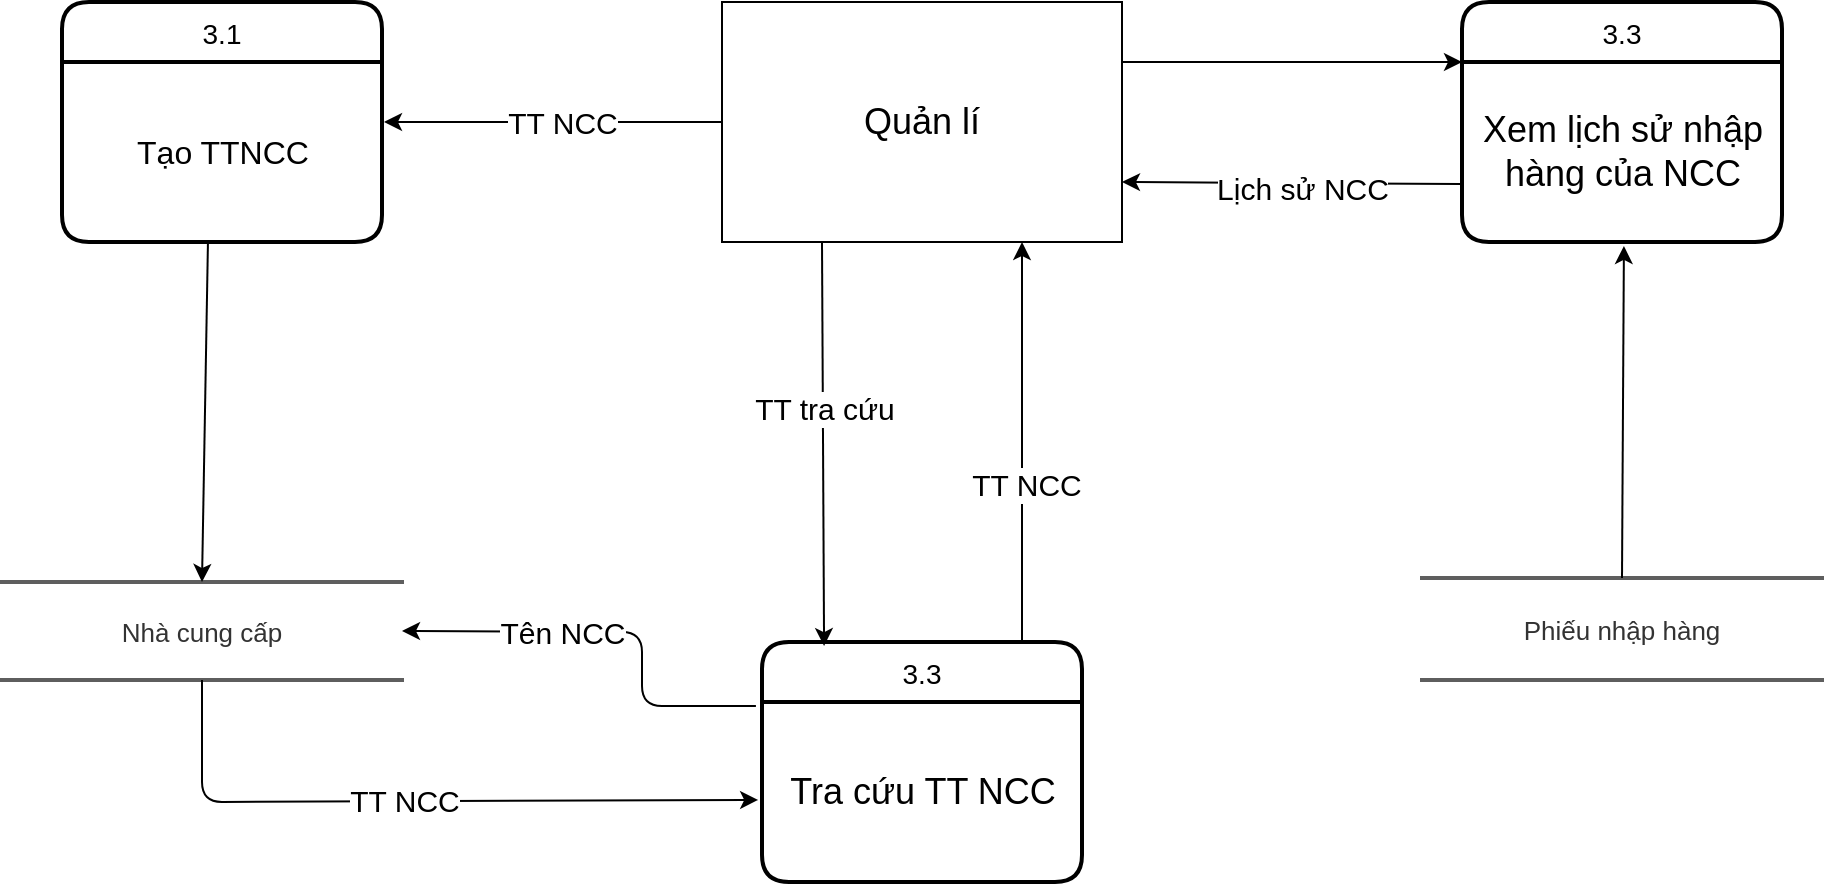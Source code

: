 <mxfile version="13.8.8" type="github">
  <diagram id="CazbmHaNj5xHQsnyjhl3" name="Page-1">
    <mxGraphModel dx="1422" dy="794" grid="1" gridSize="10" guides="1" tooltips="1" connect="1" arrows="1" fold="1" page="1" pageScale="1" pageWidth="1654" pageHeight="2336" math="0" shadow="0">
      <root>
        <mxCell id="0" />
        <mxCell id="1" parent="0" />
        <mxCell id="vbs_Vf9ybg9Sg6Uj3vyT-18" value="3.1" style="swimlane;childLayout=stackLayout;horizontal=1;startSize=30;horizontalStack=0;rounded=1;fontSize=14;fontStyle=0;strokeWidth=2;resizeParent=0;resizeLast=1;shadow=0;dashed=0;align=center;" vertex="1" parent="1">
          <mxGeometry x="150" y="240" width="160" height="120" as="geometry" />
        </mxCell>
        <mxCell id="vbs_Vf9ybg9Sg6Uj3vyT-25" value="&lt;font style=&quot;font-size: 16px&quot;&gt;Tạo TTNCC&lt;/font&gt;" style="text;html=1;align=center;verticalAlign=middle;resizable=0;points=[];autosize=1;" vertex="1" parent="vbs_Vf9ybg9Sg6Uj3vyT-18">
          <mxGeometry y="30" width="160" height="90" as="geometry" />
        </mxCell>
        <mxCell id="vbs_Vf9ybg9Sg6Uj3vyT-21" value="3.3" style="swimlane;childLayout=stackLayout;horizontal=1;startSize=30;horizontalStack=0;rounded=1;fontSize=14;fontStyle=0;strokeWidth=2;resizeParent=0;resizeLast=1;shadow=0;dashed=0;align=center;" vertex="1" parent="1">
          <mxGeometry x="500" y="560" width="160" height="120" as="geometry" />
        </mxCell>
        <mxCell id="vbs_Vf9ybg9Sg6Uj3vyT-33" value="&lt;font style=&quot;font-size: 18px&quot;&gt;Tra cứu TT NCC&lt;/font&gt;" style="text;html=1;align=center;verticalAlign=middle;resizable=0;points=[];autosize=1;" vertex="1" parent="vbs_Vf9ybg9Sg6Uj3vyT-21">
          <mxGeometry y="30" width="160" height="90" as="geometry" />
        </mxCell>
        <UserObject label="Nhà cung cấp" lucidchartObjectId="rGYJJDmue9f1" id="vbs_Vf9ybg9Sg6Uj3vyT-22">
          <mxCell style="html=1;whiteSpace=wrap;shape=partialRectangle;right=0;left=0;whiteSpace=wrap;fontSize=13;fontColor=#333333;spacing=0;strokeColor=#5e5e5e;strokeOpacity=100;rounded=1;absoluteArcSize=1;arcSize=7.2;strokeWidth=2;" vertex="1" zOrder="24" parent="1">
            <mxGeometry x="120" y="530" width="200" height="49" as="geometry" />
          </mxCell>
        </UserObject>
        <UserObject label="Phiếu nhập hàng" lucidchartObjectId="rGYJJDmue9f1" id="vbs_Vf9ybg9Sg6Uj3vyT-23">
          <mxCell style="html=1;whiteSpace=wrap;shape=partialRectangle;right=0;left=0;whiteSpace=wrap;fontSize=13;fontColor=#333333;spacing=0;strokeColor=#5e5e5e;strokeOpacity=100;rounded=1;absoluteArcSize=1;arcSize=7.2;strokeWidth=2;" vertex="1" zOrder="24" parent="1">
            <mxGeometry x="830" y="528" width="200" height="51" as="geometry" />
          </mxCell>
        </UserObject>
        <mxCell id="vbs_Vf9ybg9Sg6Uj3vyT-24" value="Quản lí" style="whiteSpace=wrap;html=1;align=center;fontSize=18;" vertex="1" parent="1">
          <mxGeometry x="480" y="240" width="200" height="120" as="geometry" />
        </mxCell>
        <mxCell id="vbs_Vf9ybg9Sg6Uj3vyT-16" value="3.3" style="swimlane;childLayout=stackLayout;horizontal=1;startSize=30;horizontalStack=0;rounded=1;fontSize=14;fontStyle=0;strokeWidth=2;resizeParent=0;resizeLast=1;shadow=0;dashed=0;align=center;" vertex="1" parent="1">
          <mxGeometry x="850" y="240" width="160" height="120" as="geometry" />
        </mxCell>
        <mxCell id="vbs_Vf9ybg9Sg6Uj3vyT-26" value="&lt;font style=&quot;font-size: 18px&quot;&gt;Xem lịch sử nhập &lt;br&gt;hàng của NCC&lt;/font&gt;" style="text;html=1;align=center;verticalAlign=middle;resizable=0;points=[];autosize=1;" vertex="1" parent="vbs_Vf9ybg9Sg6Uj3vyT-16">
          <mxGeometry y="30" width="160" height="90" as="geometry" />
        </mxCell>
        <mxCell id="vbs_Vf9ybg9Sg6Uj3vyT-27" value="" style="endArrow=classic;html=1;exitX=0;exitY=0.5;exitDx=0;exitDy=0;" edge="1" parent="1" source="vbs_Vf9ybg9Sg6Uj3vyT-24">
          <mxGeometry width="50" height="50" relative="1" as="geometry">
            <mxPoint x="700" y="430" as="sourcePoint" />
            <mxPoint x="311" y="300" as="targetPoint" />
          </mxGeometry>
        </mxCell>
        <mxCell id="vbs_Vf9ybg9Sg6Uj3vyT-40" value="TT NCC" style="edgeLabel;html=1;align=center;verticalAlign=middle;resizable=0;points=[];fontSize=15;" vertex="1" connectable="0" parent="vbs_Vf9ybg9Sg6Uj3vyT-27">
          <mxGeometry x="0.183" y="2" relative="1" as="geometry">
            <mxPoint x="20" y="-2" as="offset" />
          </mxGeometry>
        </mxCell>
        <mxCell id="vbs_Vf9ybg9Sg6Uj3vyT-28" value="" style="endArrow=classic;html=1;exitX=0.456;exitY=1.011;exitDx=0;exitDy=0;exitPerimeter=0;entryX=0.5;entryY=0;entryDx=0;entryDy=0;" edge="1" parent="1" source="vbs_Vf9ybg9Sg6Uj3vyT-25" target="vbs_Vf9ybg9Sg6Uj3vyT-22">
          <mxGeometry width="50" height="50" relative="1" as="geometry">
            <mxPoint x="700" y="430" as="sourcePoint" />
            <mxPoint x="750" y="380" as="targetPoint" />
            <Array as="points" />
          </mxGeometry>
        </mxCell>
        <mxCell id="vbs_Vf9ybg9Sg6Uj3vyT-29" value="" style="endArrow=classic;html=1;exitX=0.5;exitY=0;exitDx=0;exitDy=0;entryX=0.506;entryY=1.022;entryDx=0;entryDy=0;entryPerimeter=0;" edge="1" parent="1" source="vbs_Vf9ybg9Sg6Uj3vyT-23" target="vbs_Vf9ybg9Sg6Uj3vyT-26">
          <mxGeometry width="50" height="50" relative="1" as="geometry">
            <mxPoint x="700" y="430" as="sourcePoint" />
            <mxPoint x="750" y="380" as="targetPoint" />
          </mxGeometry>
        </mxCell>
        <mxCell id="vbs_Vf9ybg9Sg6Uj3vyT-30" value="" style="endArrow=classic;html=1;exitX=1;exitY=0.25;exitDx=0;exitDy=0;entryX=0;entryY=0.25;entryDx=0;entryDy=0;" edge="1" parent="1" source="vbs_Vf9ybg9Sg6Uj3vyT-24" target="vbs_Vf9ybg9Sg6Uj3vyT-16">
          <mxGeometry width="50" height="50" relative="1" as="geometry">
            <mxPoint x="700" y="430" as="sourcePoint" />
            <mxPoint x="750" y="380" as="targetPoint" />
          </mxGeometry>
        </mxCell>
        <mxCell id="vbs_Vf9ybg9Sg6Uj3vyT-31" value="" style="endArrow=classic;html=1;exitX=-0.006;exitY=0.678;exitDx=0;exitDy=0;exitPerimeter=0;entryX=1;entryY=0.75;entryDx=0;entryDy=0;" edge="1" parent="1" source="vbs_Vf9ybg9Sg6Uj3vyT-26" target="vbs_Vf9ybg9Sg6Uj3vyT-24">
          <mxGeometry width="50" height="50" relative="1" as="geometry">
            <mxPoint x="700" y="430" as="sourcePoint" />
            <mxPoint x="750" y="380" as="targetPoint" />
          </mxGeometry>
        </mxCell>
        <mxCell id="vbs_Vf9ybg9Sg6Uj3vyT-42" value="Lịch sử NCC" style="edgeLabel;html=1;align=center;verticalAlign=middle;resizable=0;points=[];fontSize=15;" vertex="1" connectable="0" parent="vbs_Vf9ybg9Sg6Uj3vyT-31">
          <mxGeometry x="0.148" y="2" relative="1" as="geometry">
            <mxPoint x="17.97" as="offset" />
          </mxGeometry>
        </mxCell>
        <mxCell id="vbs_Vf9ybg9Sg6Uj3vyT-32" value="" style="endArrow=classic;html=1;entryX=0.75;entryY=1;entryDx=0;entryDy=0;" edge="1" parent="1" target="vbs_Vf9ybg9Sg6Uj3vyT-24">
          <mxGeometry width="50" height="50" relative="1" as="geometry">
            <mxPoint x="630" y="559" as="sourcePoint" />
            <mxPoint x="630" y="370" as="targetPoint" />
          </mxGeometry>
        </mxCell>
        <mxCell id="vbs_Vf9ybg9Sg6Uj3vyT-44" value="TT NCC" style="edgeLabel;html=1;align=center;verticalAlign=middle;resizable=0;points=[];fontSize=15;" vertex="1" connectable="0" parent="vbs_Vf9ybg9Sg6Uj3vyT-32">
          <mxGeometry x="-0.216" y="-2" relative="1" as="geometry">
            <mxPoint as="offset" />
          </mxGeometry>
        </mxCell>
        <mxCell id="vbs_Vf9ybg9Sg6Uj3vyT-34" value="" style="endArrow=classic;html=1;exitX=0.25;exitY=1;exitDx=0;exitDy=0;entryX=0.194;entryY=0.017;entryDx=0;entryDy=0;entryPerimeter=0;" edge="1" parent="1" source="vbs_Vf9ybg9Sg6Uj3vyT-24" target="vbs_Vf9ybg9Sg6Uj3vyT-21">
          <mxGeometry width="50" height="50" relative="1" as="geometry">
            <mxPoint x="700" y="430" as="sourcePoint" />
            <mxPoint x="750" y="380" as="targetPoint" />
          </mxGeometry>
        </mxCell>
        <mxCell id="vbs_Vf9ybg9Sg6Uj3vyT-43" value="TT tra cứu" style="edgeLabel;html=1;align=center;verticalAlign=middle;resizable=0;points=[];fontSize=15;" vertex="1" connectable="0" parent="vbs_Vf9ybg9Sg6Uj3vyT-34">
          <mxGeometry x="-0.178" relative="1" as="geometry">
            <mxPoint as="offset" />
          </mxGeometry>
        </mxCell>
        <mxCell id="vbs_Vf9ybg9Sg6Uj3vyT-35" value="&lt;font style=&quot;font-size: 15px&quot;&gt;Tên NCC&lt;/font&gt;" style="endArrow=classic;html=1;exitX=-0.019;exitY=0.022;exitDx=0;exitDy=0;exitPerimeter=0;entryX=1;entryY=0.5;entryDx=0;entryDy=0;" edge="1" parent="1" source="vbs_Vf9ybg9Sg6Uj3vyT-33" target="vbs_Vf9ybg9Sg6Uj3vyT-22">
          <mxGeometry x="0.252" width="50" height="50" relative="1" as="geometry">
            <mxPoint x="700" y="430" as="sourcePoint" />
            <mxPoint x="750" y="380" as="targetPoint" />
            <Array as="points">
              <mxPoint x="440" y="592" />
              <mxPoint x="440" y="555" />
            </Array>
            <mxPoint as="offset" />
          </mxGeometry>
        </mxCell>
        <mxCell id="vbs_Vf9ybg9Sg6Uj3vyT-36" value="" style="endArrow=classic;html=1;entryX=-0.012;entryY=0.544;entryDx=0;entryDy=0;entryPerimeter=0;exitX=0.5;exitY=1;exitDx=0;exitDy=0;" edge="1" parent="1" source="vbs_Vf9ybg9Sg6Uj3vyT-22" target="vbs_Vf9ybg9Sg6Uj3vyT-33">
          <mxGeometry width="50" height="50" relative="1" as="geometry">
            <mxPoint x="270" y="700" as="sourcePoint" />
            <mxPoint x="750" y="380" as="targetPoint" />
            <Array as="points">
              <mxPoint x="220" y="640" />
            </Array>
          </mxGeometry>
        </mxCell>
        <mxCell id="vbs_Vf9ybg9Sg6Uj3vyT-37" value="&lt;span style=&quot;font-size: 15px&quot;&gt;&lt;br&gt;&lt;/span&gt;" style="edgeLabel;html=1;align=center;verticalAlign=middle;resizable=0;points=[];" vertex="1" connectable="0" parent="vbs_Vf9ybg9Sg6Uj3vyT-36">
          <mxGeometry x="-0.12" y="4" relative="1" as="geometry">
            <mxPoint as="offset" />
          </mxGeometry>
        </mxCell>
        <mxCell id="vbs_Vf9ybg9Sg6Uj3vyT-38" value="TT NCC" style="edgeLabel;html=1;align=center;verticalAlign=middle;resizable=0;points=[];fontSize=15;" vertex="1" connectable="0" parent="vbs_Vf9ybg9Sg6Uj3vyT-36">
          <mxGeometry x="-0.044" y="1" relative="1" as="geometry">
            <mxPoint as="offset" />
          </mxGeometry>
        </mxCell>
      </root>
    </mxGraphModel>
  </diagram>
</mxfile>
